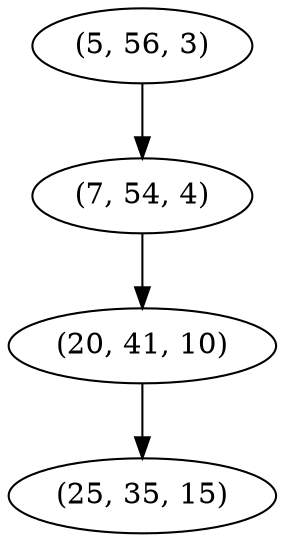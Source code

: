 digraph tree {
    "(5, 56, 3)";
    "(7, 54, 4)";
    "(20, 41, 10)";
    "(25, 35, 15)";
    "(5, 56, 3)" -> "(7, 54, 4)";
    "(7, 54, 4)" -> "(20, 41, 10)";
    "(20, 41, 10)" -> "(25, 35, 15)";
}
